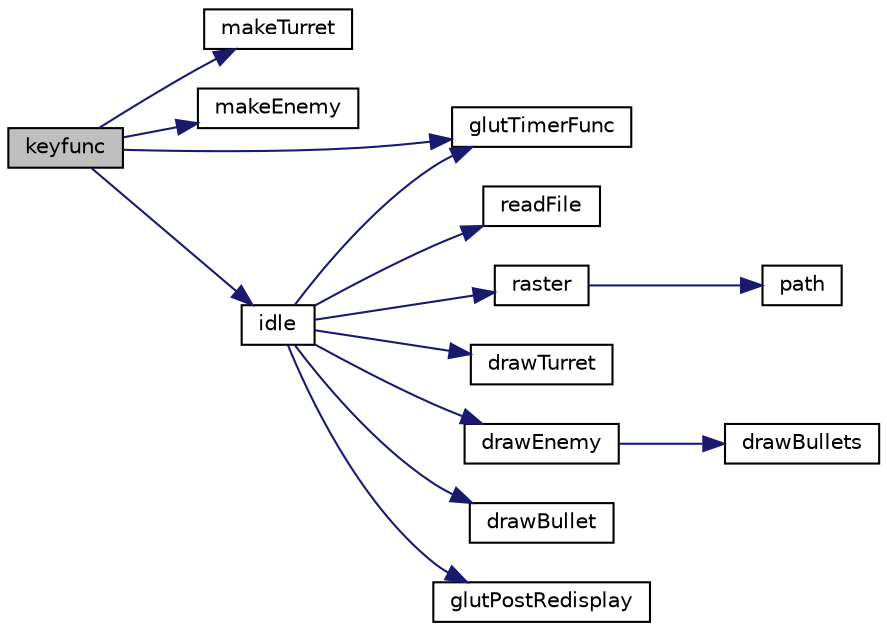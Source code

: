 digraph "keyfunc"
{
  edge [fontname="Helvetica",fontsize="10",labelfontname="Helvetica",labelfontsize="10"];
  node [fontname="Helvetica",fontsize="10",shape=record];
  rankdir="LR";
  Node1 [label="keyfunc",height=0.2,width=0.4,color="black", fillcolor="grey75", style="filled", fontcolor="black"];
  Node1 -> Node2 [color="midnightblue",fontsize="10",style="solid",fontname="Helvetica"];
  Node2 [label="makeTurret",height=0.2,width=0.4,color="black", fillcolor="white", style="filled",URL="$main_8cpp.html#aa41f0bcd25e90a2c7d7ce37f9b575e2b"];
  Node1 -> Node3 [color="midnightblue",fontsize="10",style="solid",fontname="Helvetica"];
  Node3 [label="makeEnemy",height=0.2,width=0.4,color="black", fillcolor="white", style="filled",URL="$main_8cpp.html#a47debe550fd5b70944eae6af62ea3971"];
  Node1 -> Node4 [color="midnightblue",fontsize="10",style="solid",fontname="Helvetica"];
  Node4 [label="glutTimerFunc",height=0.2,width=0.4,color="black", fillcolor="white", style="filled",URL="$glut_8h.html#a3a5b2c8df487b9894f40ba22ade02d4d"];
  Node1 -> Node5 [color="midnightblue",fontsize="10",style="solid",fontname="Helvetica"];
  Node5 [label="idle",height=0.2,width=0.4,color="black", fillcolor="white", style="filled",URL="$main_8cpp.html#aa1b7d944fc5d269240500e79c79745b9"];
  Node5 -> Node6 [color="midnightblue",fontsize="10",style="solid",fontname="Helvetica"];
  Node6 [label="readFile",height=0.2,width=0.4,color="black", fillcolor="white", style="filled",URL="$main_8cpp.html#a7b17b0c78fa9e56e9e228bd54275cd93"];
  Node5 -> Node7 [color="midnightblue",fontsize="10",style="solid",fontname="Helvetica"];
  Node7 [label="raster",height=0.2,width=0.4,color="black", fillcolor="white", style="filled",URL="$main_8cpp.html#a7090504cbeaafddda05596cac43c8066"];
  Node7 -> Node8 [color="midnightblue",fontsize="10",style="solid",fontname="Helvetica"];
  Node8 [label="path",height=0.2,width=0.4,color="black", fillcolor="white", style="filled",URL="$main_8cpp.html#a6cab36a37ab2490834c45d7f507fa871"];
  Node5 -> Node9 [color="midnightblue",fontsize="10",style="solid",fontname="Helvetica"];
  Node9 [label="drawTurret",height=0.2,width=0.4,color="black", fillcolor="white", style="filled",URL="$main_8cpp.html#a1e9bebd8dfdc2136dba6a711e43a5fa9"];
  Node5 -> Node10 [color="midnightblue",fontsize="10",style="solid",fontname="Helvetica"];
  Node10 [label="drawEnemy",height=0.2,width=0.4,color="black", fillcolor="white", style="filled",URL="$main_8cpp.html#a1cf88fce392d9a574a5bc8164f67c058"];
  Node10 -> Node11 [color="midnightblue",fontsize="10",style="solid",fontname="Helvetica"];
  Node11 [label="drawBullets",height=0.2,width=0.4,color="black", fillcolor="white", style="filled",URL="$main_8cpp.html#ac38de32b006bf30195d8818e3a7a194e"];
  Node5 -> Node12 [color="midnightblue",fontsize="10",style="solid",fontname="Helvetica"];
  Node12 [label="drawBullet",height=0.2,width=0.4,color="black", fillcolor="white", style="filled",URL="$main_8cpp.html#a43d711f5646009700e97e8cce499d5fc"];
  Node5 -> Node13 [color="midnightblue",fontsize="10",style="solid",fontname="Helvetica"];
  Node13 [label="glutPostRedisplay",height=0.2,width=0.4,color="black", fillcolor="white", style="filled",URL="$glut_8h.html#a4844b2228c60161628d1cd3b52d93a47"];
  Node5 -> Node4 [color="midnightblue",fontsize="10",style="solid",fontname="Helvetica"];
}
